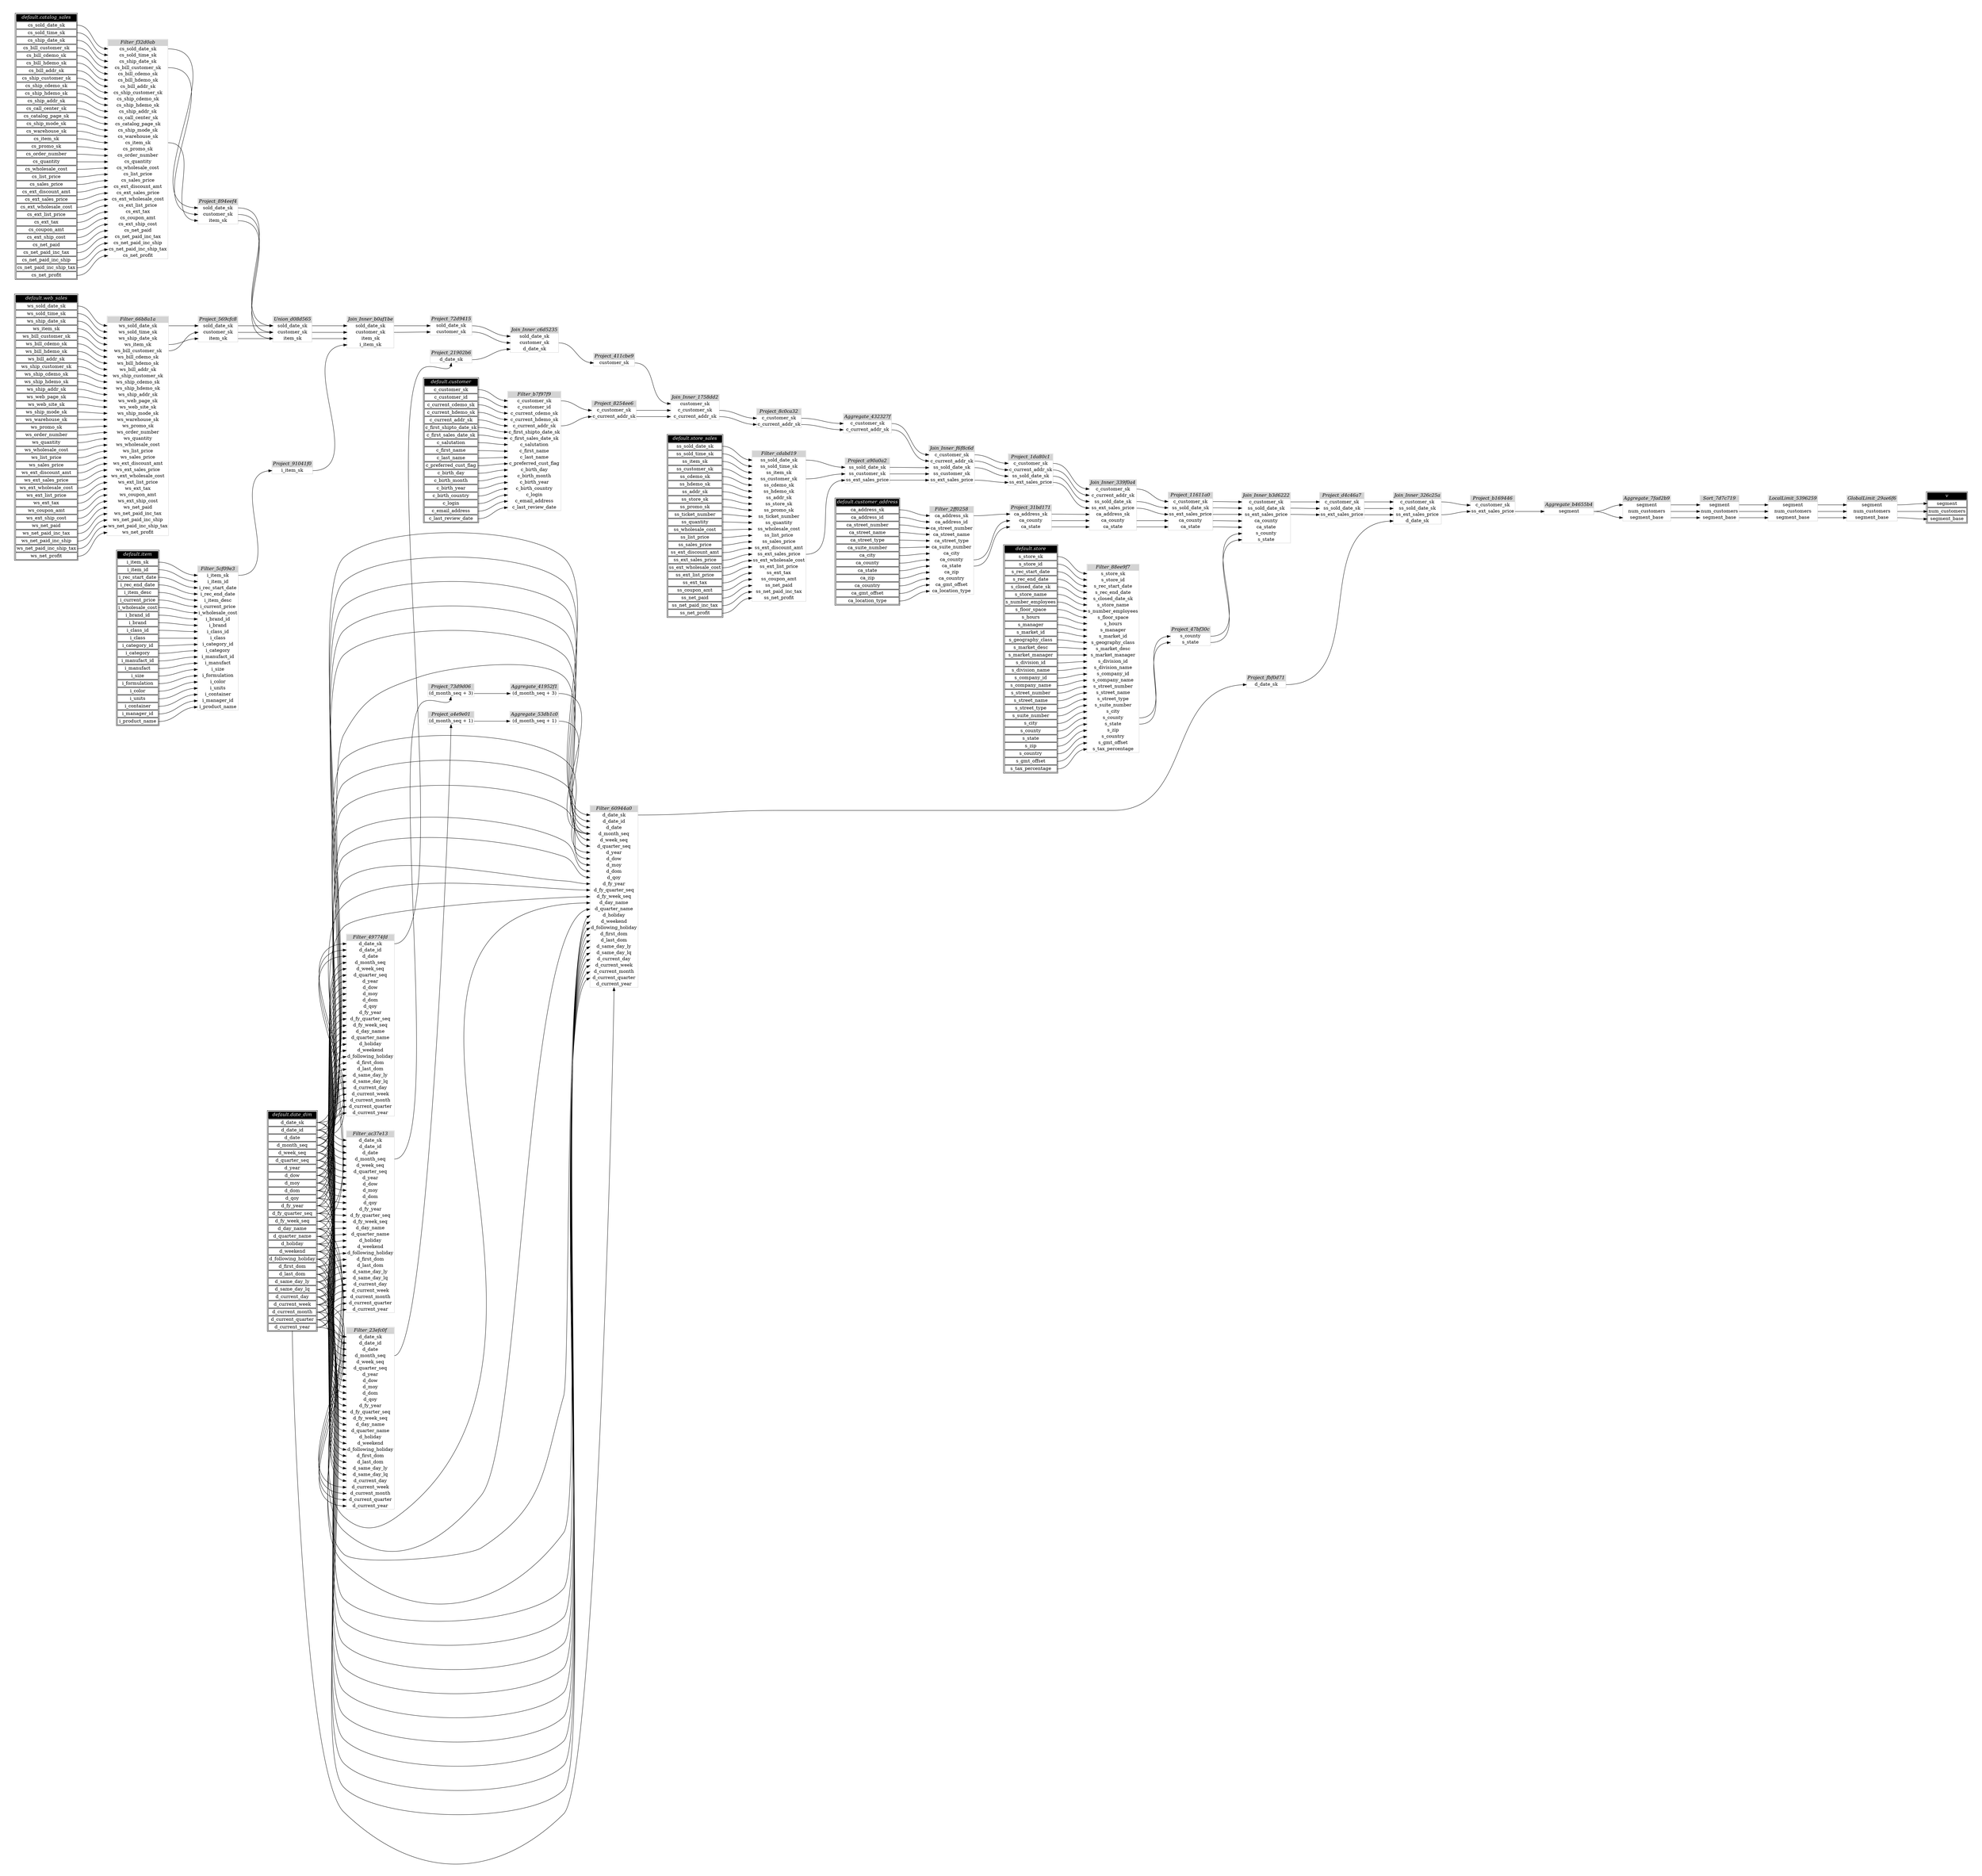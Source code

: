 // Automatically generated by TPCDSFlowTestSuite


digraph {
  graph [pad="0.5" nodesep="0.5" ranksep="1" fontname="Helvetica" rankdir=LR];
  node [shape=plaintext]

  
"Aggregate_41952f1" [label=<
<table color="lightgray" border="1" cellborder="0" cellspacing="0">
  <tr><td bgcolor="lightgray" port="nodeName"><i>Aggregate_41952f1</i></td></tr>
  <tr><td port="0">(d_month_seq + 3)</td></tr>
</table>>];
     

"Aggregate_432327f" [label=<
<table color="lightgray" border="1" cellborder="0" cellspacing="0">
  <tr><td bgcolor="lightgray" port="nodeName"><i>Aggregate_432327f</i></td></tr>
  <tr><td port="0">c_customer_sk</td></tr>
<tr><td port="1">c_current_addr_sk</td></tr>
</table>>];
     

"Aggregate_53db1c0" [label=<
<table color="lightgray" border="1" cellborder="0" cellspacing="0">
  <tr><td bgcolor="lightgray" port="nodeName"><i>Aggregate_53db1c0</i></td></tr>
  <tr><td port="0">(d_month_seq + 1)</td></tr>
</table>>];
     

"Aggregate_7fad2b9" [label=<
<table color="lightgray" border="1" cellborder="0" cellspacing="0">
  <tr><td bgcolor="lightgray" port="nodeName"><i>Aggregate_7fad2b9</i></td></tr>
  <tr><td port="0">segment</td></tr>
<tr><td port="1">num_customers</td></tr>
<tr><td port="2">segment_base</td></tr>
</table>>];
     

"Aggregate_b4655b4" [label=<
<table color="lightgray" border="1" cellborder="0" cellspacing="0">
  <tr><td bgcolor="lightgray" port="nodeName"><i>Aggregate_b4655b4</i></td></tr>
  <tr><td port="0">segment</td></tr>
</table>>];
     

"Filter_23efc0f" [label=<
<table color="lightgray" border="1" cellborder="0" cellspacing="0">
  <tr><td bgcolor="lightgray" port="nodeName"><i>Filter_23efc0f</i></td></tr>
  <tr><td port="0">d_date_sk</td></tr>
<tr><td port="1">d_date_id</td></tr>
<tr><td port="2">d_date</td></tr>
<tr><td port="3">d_month_seq</td></tr>
<tr><td port="4">d_week_seq</td></tr>
<tr><td port="5">d_quarter_seq</td></tr>
<tr><td port="6">d_year</td></tr>
<tr><td port="7">d_dow</td></tr>
<tr><td port="8">d_moy</td></tr>
<tr><td port="9">d_dom</td></tr>
<tr><td port="10">d_qoy</td></tr>
<tr><td port="11">d_fy_year</td></tr>
<tr><td port="12">d_fy_quarter_seq</td></tr>
<tr><td port="13">d_fy_week_seq</td></tr>
<tr><td port="14">d_day_name</td></tr>
<tr><td port="15">d_quarter_name</td></tr>
<tr><td port="16">d_holiday</td></tr>
<tr><td port="17">d_weekend</td></tr>
<tr><td port="18">d_following_holiday</td></tr>
<tr><td port="19">d_first_dom</td></tr>
<tr><td port="20">d_last_dom</td></tr>
<tr><td port="21">d_same_day_ly</td></tr>
<tr><td port="22">d_same_day_lq</td></tr>
<tr><td port="23">d_current_day</td></tr>
<tr><td port="24">d_current_week</td></tr>
<tr><td port="25">d_current_month</td></tr>
<tr><td port="26">d_current_quarter</td></tr>
<tr><td port="27">d_current_year</td></tr>
</table>>];
     

"Filter_2ff0258" [label=<
<table color="lightgray" border="1" cellborder="0" cellspacing="0">
  <tr><td bgcolor="lightgray" port="nodeName"><i>Filter_2ff0258</i></td></tr>
  <tr><td port="0">ca_address_sk</td></tr>
<tr><td port="1">ca_address_id</td></tr>
<tr><td port="2">ca_street_number</td></tr>
<tr><td port="3">ca_street_name</td></tr>
<tr><td port="4">ca_street_type</td></tr>
<tr><td port="5">ca_suite_number</td></tr>
<tr><td port="6">ca_city</td></tr>
<tr><td port="7">ca_county</td></tr>
<tr><td port="8">ca_state</td></tr>
<tr><td port="9">ca_zip</td></tr>
<tr><td port="10">ca_country</td></tr>
<tr><td port="11">ca_gmt_offset</td></tr>
<tr><td port="12">ca_location_type</td></tr>
</table>>];
     

"Filter_49774fd" [label=<
<table color="lightgray" border="1" cellborder="0" cellspacing="0">
  <tr><td bgcolor="lightgray" port="nodeName"><i>Filter_49774fd</i></td></tr>
  <tr><td port="0">d_date_sk</td></tr>
<tr><td port="1">d_date_id</td></tr>
<tr><td port="2">d_date</td></tr>
<tr><td port="3">d_month_seq</td></tr>
<tr><td port="4">d_week_seq</td></tr>
<tr><td port="5">d_quarter_seq</td></tr>
<tr><td port="6">d_year</td></tr>
<tr><td port="7">d_dow</td></tr>
<tr><td port="8">d_moy</td></tr>
<tr><td port="9">d_dom</td></tr>
<tr><td port="10">d_qoy</td></tr>
<tr><td port="11">d_fy_year</td></tr>
<tr><td port="12">d_fy_quarter_seq</td></tr>
<tr><td port="13">d_fy_week_seq</td></tr>
<tr><td port="14">d_day_name</td></tr>
<tr><td port="15">d_quarter_name</td></tr>
<tr><td port="16">d_holiday</td></tr>
<tr><td port="17">d_weekend</td></tr>
<tr><td port="18">d_following_holiday</td></tr>
<tr><td port="19">d_first_dom</td></tr>
<tr><td port="20">d_last_dom</td></tr>
<tr><td port="21">d_same_day_ly</td></tr>
<tr><td port="22">d_same_day_lq</td></tr>
<tr><td port="23">d_current_day</td></tr>
<tr><td port="24">d_current_week</td></tr>
<tr><td port="25">d_current_month</td></tr>
<tr><td port="26">d_current_quarter</td></tr>
<tr><td port="27">d_current_year</td></tr>
</table>>];
     

"Filter_5cf09e3" [label=<
<table color="lightgray" border="1" cellborder="0" cellspacing="0">
  <tr><td bgcolor="lightgray" port="nodeName"><i>Filter_5cf09e3</i></td></tr>
  <tr><td port="0">i_item_sk</td></tr>
<tr><td port="1">i_item_id</td></tr>
<tr><td port="2">i_rec_start_date</td></tr>
<tr><td port="3">i_rec_end_date</td></tr>
<tr><td port="4">i_item_desc</td></tr>
<tr><td port="5">i_current_price</td></tr>
<tr><td port="6">i_wholesale_cost</td></tr>
<tr><td port="7">i_brand_id</td></tr>
<tr><td port="8">i_brand</td></tr>
<tr><td port="9">i_class_id</td></tr>
<tr><td port="10">i_class</td></tr>
<tr><td port="11">i_category_id</td></tr>
<tr><td port="12">i_category</td></tr>
<tr><td port="13">i_manufact_id</td></tr>
<tr><td port="14">i_manufact</td></tr>
<tr><td port="15">i_size</td></tr>
<tr><td port="16">i_formulation</td></tr>
<tr><td port="17">i_color</td></tr>
<tr><td port="18">i_units</td></tr>
<tr><td port="19">i_container</td></tr>
<tr><td port="20">i_manager_id</td></tr>
<tr><td port="21">i_product_name</td></tr>
</table>>];
     

"Filter_60944a0" [label=<
<table color="lightgray" border="1" cellborder="0" cellspacing="0">
  <tr><td bgcolor="lightgray" port="nodeName"><i>Filter_60944a0</i></td></tr>
  <tr><td port="0">d_date_sk</td></tr>
<tr><td port="1">d_date_id</td></tr>
<tr><td port="2">d_date</td></tr>
<tr><td port="3">d_month_seq</td></tr>
<tr><td port="4">d_week_seq</td></tr>
<tr><td port="5">d_quarter_seq</td></tr>
<tr><td port="6">d_year</td></tr>
<tr><td port="7">d_dow</td></tr>
<tr><td port="8">d_moy</td></tr>
<tr><td port="9">d_dom</td></tr>
<tr><td port="10">d_qoy</td></tr>
<tr><td port="11">d_fy_year</td></tr>
<tr><td port="12">d_fy_quarter_seq</td></tr>
<tr><td port="13">d_fy_week_seq</td></tr>
<tr><td port="14">d_day_name</td></tr>
<tr><td port="15">d_quarter_name</td></tr>
<tr><td port="16">d_holiday</td></tr>
<tr><td port="17">d_weekend</td></tr>
<tr><td port="18">d_following_holiday</td></tr>
<tr><td port="19">d_first_dom</td></tr>
<tr><td port="20">d_last_dom</td></tr>
<tr><td port="21">d_same_day_ly</td></tr>
<tr><td port="22">d_same_day_lq</td></tr>
<tr><td port="23">d_current_day</td></tr>
<tr><td port="24">d_current_week</td></tr>
<tr><td port="25">d_current_month</td></tr>
<tr><td port="26">d_current_quarter</td></tr>
<tr><td port="27">d_current_year</td></tr>
</table>>];
     

"Filter_66b8a1a" [label=<
<table color="lightgray" border="1" cellborder="0" cellspacing="0">
  <tr><td bgcolor="lightgray" port="nodeName"><i>Filter_66b8a1a</i></td></tr>
  <tr><td port="0">ws_sold_date_sk</td></tr>
<tr><td port="1">ws_sold_time_sk</td></tr>
<tr><td port="2">ws_ship_date_sk</td></tr>
<tr><td port="3">ws_item_sk</td></tr>
<tr><td port="4">ws_bill_customer_sk</td></tr>
<tr><td port="5">ws_bill_cdemo_sk</td></tr>
<tr><td port="6">ws_bill_hdemo_sk</td></tr>
<tr><td port="7">ws_bill_addr_sk</td></tr>
<tr><td port="8">ws_ship_customer_sk</td></tr>
<tr><td port="9">ws_ship_cdemo_sk</td></tr>
<tr><td port="10">ws_ship_hdemo_sk</td></tr>
<tr><td port="11">ws_ship_addr_sk</td></tr>
<tr><td port="12">ws_web_page_sk</td></tr>
<tr><td port="13">ws_web_site_sk</td></tr>
<tr><td port="14">ws_ship_mode_sk</td></tr>
<tr><td port="15">ws_warehouse_sk</td></tr>
<tr><td port="16">ws_promo_sk</td></tr>
<tr><td port="17">ws_order_number</td></tr>
<tr><td port="18">ws_quantity</td></tr>
<tr><td port="19">ws_wholesale_cost</td></tr>
<tr><td port="20">ws_list_price</td></tr>
<tr><td port="21">ws_sales_price</td></tr>
<tr><td port="22">ws_ext_discount_amt</td></tr>
<tr><td port="23">ws_ext_sales_price</td></tr>
<tr><td port="24">ws_ext_wholesale_cost</td></tr>
<tr><td port="25">ws_ext_list_price</td></tr>
<tr><td port="26">ws_ext_tax</td></tr>
<tr><td port="27">ws_coupon_amt</td></tr>
<tr><td port="28">ws_ext_ship_cost</td></tr>
<tr><td port="29">ws_net_paid</td></tr>
<tr><td port="30">ws_net_paid_inc_tax</td></tr>
<tr><td port="31">ws_net_paid_inc_ship</td></tr>
<tr><td port="32">ws_net_paid_inc_ship_tax</td></tr>
<tr><td port="33">ws_net_profit</td></tr>
</table>>];
     

"Filter_88ee9f7" [label=<
<table color="lightgray" border="1" cellborder="0" cellspacing="0">
  <tr><td bgcolor="lightgray" port="nodeName"><i>Filter_88ee9f7</i></td></tr>
  <tr><td port="0">s_store_sk</td></tr>
<tr><td port="1">s_store_id</td></tr>
<tr><td port="2">s_rec_start_date</td></tr>
<tr><td port="3">s_rec_end_date</td></tr>
<tr><td port="4">s_closed_date_sk</td></tr>
<tr><td port="5">s_store_name</td></tr>
<tr><td port="6">s_number_employees</td></tr>
<tr><td port="7">s_floor_space</td></tr>
<tr><td port="8">s_hours</td></tr>
<tr><td port="9">s_manager</td></tr>
<tr><td port="10">s_market_id</td></tr>
<tr><td port="11">s_geography_class</td></tr>
<tr><td port="12">s_market_desc</td></tr>
<tr><td port="13">s_market_manager</td></tr>
<tr><td port="14">s_division_id</td></tr>
<tr><td port="15">s_division_name</td></tr>
<tr><td port="16">s_company_id</td></tr>
<tr><td port="17">s_company_name</td></tr>
<tr><td port="18">s_street_number</td></tr>
<tr><td port="19">s_street_name</td></tr>
<tr><td port="20">s_street_type</td></tr>
<tr><td port="21">s_suite_number</td></tr>
<tr><td port="22">s_city</td></tr>
<tr><td port="23">s_county</td></tr>
<tr><td port="24">s_state</td></tr>
<tr><td port="25">s_zip</td></tr>
<tr><td port="26">s_country</td></tr>
<tr><td port="27">s_gmt_offset</td></tr>
<tr><td port="28">s_tax_percentage</td></tr>
</table>>];
     

"Filter_ac37e13" [label=<
<table color="lightgray" border="1" cellborder="0" cellspacing="0">
  <tr><td bgcolor="lightgray" port="nodeName"><i>Filter_ac37e13</i></td></tr>
  <tr><td port="0">d_date_sk</td></tr>
<tr><td port="1">d_date_id</td></tr>
<tr><td port="2">d_date</td></tr>
<tr><td port="3">d_month_seq</td></tr>
<tr><td port="4">d_week_seq</td></tr>
<tr><td port="5">d_quarter_seq</td></tr>
<tr><td port="6">d_year</td></tr>
<tr><td port="7">d_dow</td></tr>
<tr><td port="8">d_moy</td></tr>
<tr><td port="9">d_dom</td></tr>
<tr><td port="10">d_qoy</td></tr>
<tr><td port="11">d_fy_year</td></tr>
<tr><td port="12">d_fy_quarter_seq</td></tr>
<tr><td port="13">d_fy_week_seq</td></tr>
<tr><td port="14">d_day_name</td></tr>
<tr><td port="15">d_quarter_name</td></tr>
<tr><td port="16">d_holiday</td></tr>
<tr><td port="17">d_weekend</td></tr>
<tr><td port="18">d_following_holiday</td></tr>
<tr><td port="19">d_first_dom</td></tr>
<tr><td port="20">d_last_dom</td></tr>
<tr><td port="21">d_same_day_ly</td></tr>
<tr><td port="22">d_same_day_lq</td></tr>
<tr><td port="23">d_current_day</td></tr>
<tr><td port="24">d_current_week</td></tr>
<tr><td port="25">d_current_month</td></tr>
<tr><td port="26">d_current_quarter</td></tr>
<tr><td port="27">d_current_year</td></tr>
</table>>];
     

"Filter_b7f97f9" [label=<
<table color="lightgray" border="1" cellborder="0" cellspacing="0">
  <tr><td bgcolor="lightgray" port="nodeName"><i>Filter_b7f97f9</i></td></tr>
  <tr><td port="0">c_customer_sk</td></tr>
<tr><td port="1">c_customer_id</td></tr>
<tr><td port="2">c_current_cdemo_sk</td></tr>
<tr><td port="3">c_current_hdemo_sk</td></tr>
<tr><td port="4">c_current_addr_sk</td></tr>
<tr><td port="5">c_first_shipto_date_sk</td></tr>
<tr><td port="6">c_first_sales_date_sk</td></tr>
<tr><td port="7">c_salutation</td></tr>
<tr><td port="8">c_first_name</td></tr>
<tr><td port="9">c_last_name</td></tr>
<tr><td port="10">c_preferred_cust_flag</td></tr>
<tr><td port="11">c_birth_day</td></tr>
<tr><td port="12">c_birth_month</td></tr>
<tr><td port="13">c_birth_year</td></tr>
<tr><td port="14">c_birth_country</td></tr>
<tr><td port="15">c_login</td></tr>
<tr><td port="16">c_email_address</td></tr>
<tr><td port="17">c_last_review_date</td></tr>
</table>>];
     

"Filter_cdabd19" [label=<
<table color="lightgray" border="1" cellborder="0" cellspacing="0">
  <tr><td bgcolor="lightgray" port="nodeName"><i>Filter_cdabd19</i></td></tr>
  <tr><td port="0">ss_sold_date_sk</td></tr>
<tr><td port="1">ss_sold_time_sk</td></tr>
<tr><td port="2">ss_item_sk</td></tr>
<tr><td port="3">ss_customer_sk</td></tr>
<tr><td port="4">ss_cdemo_sk</td></tr>
<tr><td port="5">ss_hdemo_sk</td></tr>
<tr><td port="6">ss_addr_sk</td></tr>
<tr><td port="7">ss_store_sk</td></tr>
<tr><td port="8">ss_promo_sk</td></tr>
<tr><td port="9">ss_ticket_number</td></tr>
<tr><td port="10">ss_quantity</td></tr>
<tr><td port="11">ss_wholesale_cost</td></tr>
<tr><td port="12">ss_list_price</td></tr>
<tr><td port="13">ss_sales_price</td></tr>
<tr><td port="14">ss_ext_discount_amt</td></tr>
<tr><td port="15">ss_ext_sales_price</td></tr>
<tr><td port="16">ss_ext_wholesale_cost</td></tr>
<tr><td port="17">ss_ext_list_price</td></tr>
<tr><td port="18">ss_ext_tax</td></tr>
<tr><td port="19">ss_coupon_amt</td></tr>
<tr><td port="20">ss_net_paid</td></tr>
<tr><td port="21">ss_net_paid_inc_tax</td></tr>
<tr><td port="22">ss_net_profit</td></tr>
</table>>];
     

"Filter_f32d0ab" [label=<
<table color="lightgray" border="1" cellborder="0" cellspacing="0">
  <tr><td bgcolor="lightgray" port="nodeName"><i>Filter_f32d0ab</i></td></tr>
  <tr><td port="0">cs_sold_date_sk</td></tr>
<tr><td port="1">cs_sold_time_sk</td></tr>
<tr><td port="2">cs_ship_date_sk</td></tr>
<tr><td port="3">cs_bill_customer_sk</td></tr>
<tr><td port="4">cs_bill_cdemo_sk</td></tr>
<tr><td port="5">cs_bill_hdemo_sk</td></tr>
<tr><td port="6">cs_bill_addr_sk</td></tr>
<tr><td port="7">cs_ship_customer_sk</td></tr>
<tr><td port="8">cs_ship_cdemo_sk</td></tr>
<tr><td port="9">cs_ship_hdemo_sk</td></tr>
<tr><td port="10">cs_ship_addr_sk</td></tr>
<tr><td port="11">cs_call_center_sk</td></tr>
<tr><td port="12">cs_catalog_page_sk</td></tr>
<tr><td port="13">cs_ship_mode_sk</td></tr>
<tr><td port="14">cs_warehouse_sk</td></tr>
<tr><td port="15">cs_item_sk</td></tr>
<tr><td port="16">cs_promo_sk</td></tr>
<tr><td port="17">cs_order_number</td></tr>
<tr><td port="18">cs_quantity</td></tr>
<tr><td port="19">cs_wholesale_cost</td></tr>
<tr><td port="20">cs_list_price</td></tr>
<tr><td port="21">cs_sales_price</td></tr>
<tr><td port="22">cs_ext_discount_amt</td></tr>
<tr><td port="23">cs_ext_sales_price</td></tr>
<tr><td port="24">cs_ext_wholesale_cost</td></tr>
<tr><td port="25">cs_ext_list_price</td></tr>
<tr><td port="26">cs_ext_tax</td></tr>
<tr><td port="27">cs_coupon_amt</td></tr>
<tr><td port="28">cs_ext_ship_cost</td></tr>
<tr><td port="29">cs_net_paid</td></tr>
<tr><td port="30">cs_net_paid_inc_tax</td></tr>
<tr><td port="31">cs_net_paid_inc_ship</td></tr>
<tr><td port="32">cs_net_paid_inc_ship_tax</td></tr>
<tr><td port="33">cs_net_profit</td></tr>
</table>>];
     

"GlobalLimit_29ae6f6" [label=<
<table color="lightgray" border="1" cellborder="0" cellspacing="0">
  <tr><td bgcolor="lightgray" port="nodeName"><i>GlobalLimit_29ae6f6</i></td></tr>
  <tr><td port="0">segment</td></tr>
<tr><td port="1">num_customers</td></tr>
<tr><td port="2">segment_base</td></tr>
</table>>];
     

"Join_Inner_1758dd2" [label=<
<table color="lightgray" border="1" cellborder="0" cellspacing="0">
  <tr><td bgcolor="lightgray" port="nodeName"><i>Join_Inner_1758dd2</i></td></tr>
  <tr><td port="0">customer_sk</td></tr>
<tr><td port="1">c_customer_sk</td></tr>
<tr><td port="2">c_current_addr_sk</td></tr>
</table>>];
     

"Join_Inner_326c25a" [label=<
<table color="lightgray" border="1" cellborder="0" cellspacing="0">
  <tr><td bgcolor="lightgray" port="nodeName"><i>Join_Inner_326c25a</i></td></tr>
  <tr><td port="0">c_customer_sk</td></tr>
<tr><td port="1">ss_sold_date_sk</td></tr>
<tr><td port="2">ss_ext_sales_price</td></tr>
<tr><td port="3">d_date_sk</td></tr>
</table>>];
     

"Join_Inner_339f0a4" [label=<
<table color="lightgray" border="1" cellborder="0" cellspacing="0">
  <tr><td bgcolor="lightgray" port="nodeName"><i>Join_Inner_339f0a4</i></td></tr>
  <tr><td port="0">c_customer_sk</td></tr>
<tr><td port="1">c_current_addr_sk</td></tr>
<tr><td port="2">ss_sold_date_sk</td></tr>
<tr><td port="3">ss_ext_sales_price</td></tr>
<tr><td port="4">ca_address_sk</td></tr>
<tr><td port="5">ca_county</td></tr>
<tr><td port="6">ca_state</td></tr>
</table>>];
     

"Join_Inner_b0af1be" [label=<
<table color="lightgray" border="1" cellborder="0" cellspacing="0">
  <tr><td bgcolor="lightgray" port="nodeName"><i>Join_Inner_b0af1be</i></td></tr>
  <tr><td port="0">sold_date_sk</td></tr>
<tr><td port="1">customer_sk</td></tr>
<tr><td port="2">item_sk</td></tr>
<tr><td port="3">i_item_sk</td></tr>
</table>>];
     

"Join_Inner_b3d6222" [label=<
<table color="lightgray" border="1" cellborder="0" cellspacing="0">
  <tr><td bgcolor="lightgray" port="nodeName"><i>Join_Inner_b3d6222</i></td></tr>
  <tr><td port="0">c_customer_sk</td></tr>
<tr><td port="1">ss_sold_date_sk</td></tr>
<tr><td port="2">ss_ext_sales_price</td></tr>
<tr><td port="3">ca_county</td></tr>
<tr><td port="4">ca_state</td></tr>
<tr><td port="5">s_county</td></tr>
<tr><td port="6">s_state</td></tr>
</table>>];
     

"Join_Inner_c6d5235" [label=<
<table color="lightgray" border="1" cellborder="0" cellspacing="0">
  <tr><td bgcolor="lightgray" port="nodeName"><i>Join_Inner_c6d5235</i></td></tr>
  <tr><td port="0">sold_date_sk</td></tr>
<tr><td port="1">customer_sk</td></tr>
<tr><td port="2">d_date_sk</td></tr>
</table>>];
     

"Join_Inner_f6f8c6d" [label=<
<table color="lightgray" border="1" cellborder="0" cellspacing="0">
  <tr><td bgcolor="lightgray" port="nodeName"><i>Join_Inner_f6f8c6d</i></td></tr>
  <tr><td port="0">c_customer_sk</td></tr>
<tr><td port="1">c_current_addr_sk</td></tr>
<tr><td port="2">ss_sold_date_sk</td></tr>
<tr><td port="3">ss_customer_sk</td></tr>
<tr><td port="4">ss_ext_sales_price</td></tr>
</table>>];
     

"LocalLimit_5396259" [label=<
<table color="lightgray" border="1" cellborder="0" cellspacing="0">
  <tr><td bgcolor="lightgray" port="nodeName"><i>LocalLimit_5396259</i></td></tr>
  <tr><td port="0">segment</td></tr>
<tr><td port="1">num_customers</td></tr>
<tr><td port="2">segment_base</td></tr>
</table>>];
     

"Project_11611a0" [label=<
<table color="lightgray" border="1" cellborder="0" cellspacing="0">
  <tr><td bgcolor="lightgray" port="nodeName"><i>Project_11611a0</i></td></tr>
  <tr><td port="0">c_customer_sk</td></tr>
<tr><td port="1">ss_sold_date_sk</td></tr>
<tr><td port="2">ss_ext_sales_price</td></tr>
<tr><td port="3">ca_county</td></tr>
<tr><td port="4">ca_state</td></tr>
</table>>];
     

"Project_1da80c1" [label=<
<table color="lightgray" border="1" cellborder="0" cellspacing="0">
  <tr><td bgcolor="lightgray" port="nodeName"><i>Project_1da80c1</i></td></tr>
  <tr><td port="0">c_customer_sk</td></tr>
<tr><td port="1">c_current_addr_sk</td></tr>
<tr><td port="2">ss_sold_date_sk</td></tr>
<tr><td port="3">ss_ext_sales_price</td></tr>
</table>>];
     

"Project_21902b6" [label=<
<table color="lightgray" border="1" cellborder="0" cellspacing="0">
  <tr><td bgcolor="lightgray" port="nodeName"><i>Project_21902b6</i></td></tr>
  <tr><td port="0">d_date_sk</td></tr>
</table>>];
     

"Project_31bd171" [label=<
<table color="lightgray" border="1" cellborder="0" cellspacing="0">
  <tr><td bgcolor="lightgray" port="nodeName"><i>Project_31bd171</i></td></tr>
  <tr><td port="0">ca_address_sk</td></tr>
<tr><td port="1">ca_county</td></tr>
<tr><td port="2">ca_state</td></tr>
</table>>];
     

"Project_411cbe9" [label=<
<table color="lightgray" border="1" cellborder="0" cellspacing="0">
  <tr><td bgcolor="lightgray" port="nodeName"><i>Project_411cbe9</i></td></tr>
  <tr><td port="0">customer_sk</td></tr>
</table>>];
     

"Project_47bf30c" [label=<
<table color="lightgray" border="1" cellborder="0" cellspacing="0">
  <tr><td bgcolor="lightgray" port="nodeName"><i>Project_47bf30c</i></td></tr>
  <tr><td port="0">s_county</td></tr>
<tr><td port="1">s_state</td></tr>
</table>>];
     

"Project_569cfc8" [label=<
<table color="lightgray" border="1" cellborder="0" cellspacing="0">
  <tr><td bgcolor="lightgray" port="nodeName"><i>Project_569cfc8</i></td></tr>
  <tr><td port="0">sold_date_sk</td></tr>
<tr><td port="1">customer_sk</td></tr>
<tr><td port="2">item_sk</td></tr>
</table>>];
     

"Project_72d9415" [label=<
<table color="lightgray" border="1" cellborder="0" cellspacing="0">
  <tr><td bgcolor="lightgray" port="nodeName"><i>Project_72d9415</i></td></tr>
  <tr><td port="0">sold_date_sk</td></tr>
<tr><td port="1">customer_sk</td></tr>
</table>>];
     

"Project_73d9d06" [label=<
<table color="lightgray" border="1" cellborder="0" cellspacing="0">
  <tr><td bgcolor="lightgray" port="nodeName"><i>Project_73d9d06</i></td></tr>
  <tr><td port="0">(d_month_seq + 3)</td></tr>
</table>>];
     

"Project_8254ee6" [label=<
<table color="lightgray" border="1" cellborder="0" cellspacing="0">
  <tr><td bgcolor="lightgray" port="nodeName"><i>Project_8254ee6</i></td></tr>
  <tr><td port="0">c_customer_sk</td></tr>
<tr><td port="1">c_current_addr_sk</td></tr>
</table>>];
     

"Project_894eef4" [label=<
<table color="lightgray" border="1" cellborder="0" cellspacing="0">
  <tr><td bgcolor="lightgray" port="nodeName"><i>Project_894eef4</i></td></tr>
  <tr><td port="0">sold_date_sk</td></tr>
<tr><td port="1">customer_sk</td></tr>
<tr><td port="2">item_sk</td></tr>
</table>>];
     

"Project_8c0ca32" [label=<
<table color="lightgray" border="1" cellborder="0" cellspacing="0">
  <tr><td bgcolor="lightgray" port="nodeName"><i>Project_8c0ca32</i></td></tr>
  <tr><td port="0">c_customer_sk</td></tr>
<tr><td port="1">c_current_addr_sk</td></tr>
</table>>];
     

"Project_91041f0" [label=<
<table color="lightgray" border="1" cellborder="0" cellspacing="0">
  <tr><td bgcolor="lightgray" port="nodeName"><i>Project_91041f0</i></td></tr>
  <tr><td port="0">i_item_sk</td></tr>
</table>>];
     

"Project_a4e9e01" [label=<
<table color="lightgray" border="1" cellborder="0" cellspacing="0">
  <tr><td bgcolor="lightgray" port="nodeName"><i>Project_a4e9e01</i></td></tr>
  <tr><td port="0">(d_month_seq + 1)</td></tr>
</table>>];
     

"Project_a90a0a2" [label=<
<table color="lightgray" border="1" cellborder="0" cellspacing="0">
  <tr><td bgcolor="lightgray" port="nodeName"><i>Project_a90a0a2</i></td></tr>
  <tr><td port="0">ss_sold_date_sk</td></tr>
<tr><td port="1">ss_customer_sk</td></tr>
<tr><td port="2">ss_ext_sales_price</td></tr>
</table>>];
     

"Project_b169446" [label=<
<table color="lightgray" border="1" cellborder="0" cellspacing="0">
  <tr><td bgcolor="lightgray" port="nodeName"><i>Project_b169446</i></td></tr>
  <tr><td port="0">c_customer_sk</td></tr>
<tr><td port="1">ss_ext_sales_price</td></tr>
</table>>];
     

"Project_d4c46a7" [label=<
<table color="lightgray" border="1" cellborder="0" cellspacing="0">
  <tr><td bgcolor="lightgray" port="nodeName"><i>Project_d4c46a7</i></td></tr>
  <tr><td port="0">c_customer_sk</td></tr>
<tr><td port="1">ss_sold_date_sk</td></tr>
<tr><td port="2">ss_ext_sales_price</td></tr>
</table>>];
     

"Project_fbf0d71" [label=<
<table color="lightgray" border="1" cellborder="0" cellspacing="0">
  <tr><td bgcolor="lightgray" port="nodeName"><i>Project_fbf0d71</i></td></tr>
  <tr><td port="0">d_date_sk</td></tr>
</table>>];
     

"Sort_7d7c719" [label=<
<table color="lightgray" border="1" cellborder="0" cellspacing="0">
  <tr><td bgcolor="lightgray" port="nodeName"><i>Sort_7d7c719</i></td></tr>
  <tr><td port="0">segment</td></tr>
<tr><td port="1">num_customers</td></tr>
<tr><td port="2">segment_base</td></tr>
</table>>];
     

"Union_d08d565" [label=<
<table color="lightgray" border="1" cellborder="0" cellspacing="0">
  <tr><td bgcolor="lightgray" port="nodeName"><i>Union_d08d565</i></td></tr>
  <tr><td port="0">sold_date_sk</td></tr>
<tr><td port="1">customer_sk</td></tr>
<tr><td port="2">item_sk</td></tr>
</table>>];
     

"default.catalog_sales" [color="black" label=<
<table>
  <tr><td bgcolor="black" port="nodeName"><i><font color="white">default.catalog_sales</font></i></td></tr>
  <tr><td port="0">cs_sold_date_sk</td></tr>
<tr><td port="1">cs_sold_time_sk</td></tr>
<tr><td port="2">cs_ship_date_sk</td></tr>
<tr><td port="3">cs_bill_customer_sk</td></tr>
<tr><td port="4">cs_bill_cdemo_sk</td></tr>
<tr><td port="5">cs_bill_hdemo_sk</td></tr>
<tr><td port="6">cs_bill_addr_sk</td></tr>
<tr><td port="7">cs_ship_customer_sk</td></tr>
<tr><td port="8">cs_ship_cdemo_sk</td></tr>
<tr><td port="9">cs_ship_hdemo_sk</td></tr>
<tr><td port="10">cs_ship_addr_sk</td></tr>
<tr><td port="11">cs_call_center_sk</td></tr>
<tr><td port="12">cs_catalog_page_sk</td></tr>
<tr><td port="13">cs_ship_mode_sk</td></tr>
<tr><td port="14">cs_warehouse_sk</td></tr>
<tr><td port="15">cs_item_sk</td></tr>
<tr><td port="16">cs_promo_sk</td></tr>
<tr><td port="17">cs_order_number</td></tr>
<tr><td port="18">cs_quantity</td></tr>
<tr><td port="19">cs_wholesale_cost</td></tr>
<tr><td port="20">cs_list_price</td></tr>
<tr><td port="21">cs_sales_price</td></tr>
<tr><td port="22">cs_ext_discount_amt</td></tr>
<tr><td port="23">cs_ext_sales_price</td></tr>
<tr><td port="24">cs_ext_wholesale_cost</td></tr>
<tr><td port="25">cs_ext_list_price</td></tr>
<tr><td port="26">cs_ext_tax</td></tr>
<tr><td port="27">cs_coupon_amt</td></tr>
<tr><td port="28">cs_ext_ship_cost</td></tr>
<tr><td port="29">cs_net_paid</td></tr>
<tr><td port="30">cs_net_paid_inc_tax</td></tr>
<tr><td port="31">cs_net_paid_inc_ship</td></tr>
<tr><td port="32">cs_net_paid_inc_ship_tax</td></tr>
<tr><td port="33">cs_net_profit</td></tr>
</table>>];
     

"default.customer" [color="black" label=<
<table>
  <tr><td bgcolor="black" port="nodeName"><i><font color="white">default.customer</font></i></td></tr>
  <tr><td port="0">c_customer_sk</td></tr>
<tr><td port="1">c_customer_id</td></tr>
<tr><td port="2">c_current_cdemo_sk</td></tr>
<tr><td port="3">c_current_hdemo_sk</td></tr>
<tr><td port="4">c_current_addr_sk</td></tr>
<tr><td port="5">c_first_shipto_date_sk</td></tr>
<tr><td port="6">c_first_sales_date_sk</td></tr>
<tr><td port="7">c_salutation</td></tr>
<tr><td port="8">c_first_name</td></tr>
<tr><td port="9">c_last_name</td></tr>
<tr><td port="10">c_preferred_cust_flag</td></tr>
<tr><td port="11">c_birth_day</td></tr>
<tr><td port="12">c_birth_month</td></tr>
<tr><td port="13">c_birth_year</td></tr>
<tr><td port="14">c_birth_country</td></tr>
<tr><td port="15">c_login</td></tr>
<tr><td port="16">c_email_address</td></tr>
<tr><td port="17">c_last_review_date</td></tr>
</table>>];
     

"default.customer_address" [color="black" label=<
<table>
  <tr><td bgcolor="black" port="nodeName"><i><font color="white">default.customer_address</font></i></td></tr>
  <tr><td port="0">ca_address_sk</td></tr>
<tr><td port="1">ca_address_id</td></tr>
<tr><td port="2">ca_street_number</td></tr>
<tr><td port="3">ca_street_name</td></tr>
<tr><td port="4">ca_street_type</td></tr>
<tr><td port="5">ca_suite_number</td></tr>
<tr><td port="6">ca_city</td></tr>
<tr><td port="7">ca_county</td></tr>
<tr><td port="8">ca_state</td></tr>
<tr><td port="9">ca_zip</td></tr>
<tr><td port="10">ca_country</td></tr>
<tr><td port="11">ca_gmt_offset</td></tr>
<tr><td port="12">ca_location_type</td></tr>
</table>>];
     

"default.date_dim" [color="black" label=<
<table>
  <tr><td bgcolor="black" port="nodeName"><i><font color="white">default.date_dim</font></i></td></tr>
  <tr><td port="0">d_date_sk</td></tr>
<tr><td port="1">d_date_id</td></tr>
<tr><td port="2">d_date</td></tr>
<tr><td port="3">d_month_seq</td></tr>
<tr><td port="4">d_week_seq</td></tr>
<tr><td port="5">d_quarter_seq</td></tr>
<tr><td port="6">d_year</td></tr>
<tr><td port="7">d_dow</td></tr>
<tr><td port="8">d_moy</td></tr>
<tr><td port="9">d_dom</td></tr>
<tr><td port="10">d_qoy</td></tr>
<tr><td port="11">d_fy_year</td></tr>
<tr><td port="12">d_fy_quarter_seq</td></tr>
<tr><td port="13">d_fy_week_seq</td></tr>
<tr><td port="14">d_day_name</td></tr>
<tr><td port="15">d_quarter_name</td></tr>
<tr><td port="16">d_holiday</td></tr>
<tr><td port="17">d_weekend</td></tr>
<tr><td port="18">d_following_holiday</td></tr>
<tr><td port="19">d_first_dom</td></tr>
<tr><td port="20">d_last_dom</td></tr>
<tr><td port="21">d_same_day_ly</td></tr>
<tr><td port="22">d_same_day_lq</td></tr>
<tr><td port="23">d_current_day</td></tr>
<tr><td port="24">d_current_week</td></tr>
<tr><td port="25">d_current_month</td></tr>
<tr><td port="26">d_current_quarter</td></tr>
<tr><td port="27">d_current_year</td></tr>
</table>>];
     

"default.item" [color="black" label=<
<table>
  <tr><td bgcolor="black" port="nodeName"><i><font color="white">default.item</font></i></td></tr>
  <tr><td port="0">i_item_sk</td></tr>
<tr><td port="1">i_item_id</td></tr>
<tr><td port="2">i_rec_start_date</td></tr>
<tr><td port="3">i_rec_end_date</td></tr>
<tr><td port="4">i_item_desc</td></tr>
<tr><td port="5">i_current_price</td></tr>
<tr><td port="6">i_wholesale_cost</td></tr>
<tr><td port="7">i_brand_id</td></tr>
<tr><td port="8">i_brand</td></tr>
<tr><td port="9">i_class_id</td></tr>
<tr><td port="10">i_class</td></tr>
<tr><td port="11">i_category_id</td></tr>
<tr><td port="12">i_category</td></tr>
<tr><td port="13">i_manufact_id</td></tr>
<tr><td port="14">i_manufact</td></tr>
<tr><td port="15">i_size</td></tr>
<tr><td port="16">i_formulation</td></tr>
<tr><td port="17">i_color</td></tr>
<tr><td port="18">i_units</td></tr>
<tr><td port="19">i_container</td></tr>
<tr><td port="20">i_manager_id</td></tr>
<tr><td port="21">i_product_name</td></tr>
</table>>];
     

"default.store" [color="black" label=<
<table>
  <tr><td bgcolor="black" port="nodeName"><i><font color="white">default.store</font></i></td></tr>
  <tr><td port="0">s_store_sk</td></tr>
<tr><td port="1">s_store_id</td></tr>
<tr><td port="2">s_rec_start_date</td></tr>
<tr><td port="3">s_rec_end_date</td></tr>
<tr><td port="4">s_closed_date_sk</td></tr>
<tr><td port="5">s_store_name</td></tr>
<tr><td port="6">s_number_employees</td></tr>
<tr><td port="7">s_floor_space</td></tr>
<tr><td port="8">s_hours</td></tr>
<tr><td port="9">s_manager</td></tr>
<tr><td port="10">s_market_id</td></tr>
<tr><td port="11">s_geography_class</td></tr>
<tr><td port="12">s_market_desc</td></tr>
<tr><td port="13">s_market_manager</td></tr>
<tr><td port="14">s_division_id</td></tr>
<tr><td port="15">s_division_name</td></tr>
<tr><td port="16">s_company_id</td></tr>
<tr><td port="17">s_company_name</td></tr>
<tr><td port="18">s_street_number</td></tr>
<tr><td port="19">s_street_name</td></tr>
<tr><td port="20">s_street_type</td></tr>
<tr><td port="21">s_suite_number</td></tr>
<tr><td port="22">s_city</td></tr>
<tr><td port="23">s_county</td></tr>
<tr><td port="24">s_state</td></tr>
<tr><td port="25">s_zip</td></tr>
<tr><td port="26">s_country</td></tr>
<tr><td port="27">s_gmt_offset</td></tr>
<tr><td port="28">s_tax_percentage</td></tr>
</table>>];
     

"default.store_sales" [color="black" label=<
<table>
  <tr><td bgcolor="black" port="nodeName"><i><font color="white">default.store_sales</font></i></td></tr>
  <tr><td port="0">ss_sold_date_sk</td></tr>
<tr><td port="1">ss_sold_time_sk</td></tr>
<tr><td port="2">ss_item_sk</td></tr>
<tr><td port="3">ss_customer_sk</td></tr>
<tr><td port="4">ss_cdemo_sk</td></tr>
<tr><td port="5">ss_hdemo_sk</td></tr>
<tr><td port="6">ss_addr_sk</td></tr>
<tr><td port="7">ss_store_sk</td></tr>
<tr><td port="8">ss_promo_sk</td></tr>
<tr><td port="9">ss_ticket_number</td></tr>
<tr><td port="10">ss_quantity</td></tr>
<tr><td port="11">ss_wholesale_cost</td></tr>
<tr><td port="12">ss_list_price</td></tr>
<tr><td port="13">ss_sales_price</td></tr>
<tr><td port="14">ss_ext_discount_amt</td></tr>
<tr><td port="15">ss_ext_sales_price</td></tr>
<tr><td port="16">ss_ext_wholesale_cost</td></tr>
<tr><td port="17">ss_ext_list_price</td></tr>
<tr><td port="18">ss_ext_tax</td></tr>
<tr><td port="19">ss_coupon_amt</td></tr>
<tr><td port="20">ss_net_paid</td></tr>
<tr><td port="21">ss_net_paid_inc_tax</td></tr>
<tr><td port="22">ss_net_profit</td></tr>
</table>>];
     

"default.web_sales" [color="black" label=<
<table>
  <tr><td bgcolor="black" port="nodeName"><i><font color="white">default.web_sales</font></i></td></tr>
  <tr><td port="0">ws_sold_date_sk</td></tr>
<tr><td port="1">ws_sold_time_sk</td></tr>
<tr><td port="2">ws_ship_date_sk</td></tr>
<tr><td port="3">ws_item_sk</td></tr>
<tr><td port="4">ws_bill_customer_sk</td></tr>
<tr><td port="5">ws_bill_cdemo_sk</td></tr>
<tr><td port="6">ws_bill_hdemo_sk</td></tr>
<tr><td port="7">ws_bill_addr_sk</td></tr>
<tr><td port="8">ws_ship_customer_sk</td></tr>
<tr><td port="9">ws_ship_cdemo_sk</td></tr>
<tr><td port="10">ws_ship_hdemo_sk</td></tr>
<tr><td port="11">ws_ship_addr_sk</td></tr>
<tr><td port="12">ws_web_page_sk</td></tr>
<tr><td port="13">ws_web_site_sk</td></tr>
<tr><td port="14">ws_ship_mode_sk</td></tr>
<tr><td port="15">ws_warehouse_sk</td></tr>
<tr><td port="16">ws_promo_sk</td></tr>
<tr><td port="17">ws_order_number</td></tr>
<tr><td port="18">ws_quantity</td></tr>
<tr><td port="19">ws_wholesale_cost</td></tr>
<tr><td port="20">ws_list_price</td></tr>
<tr><td port="21">ws_sales_price</td></tr>
<tr><td port="22">ws_ext_discount_amt</td></tr>
<tr><td port="23">ws_ext_sales_price</td></tr>
<tr><td port="24">ws_ext_wholesale_cost</td></tr>
<tr><td port="25">ws_ext_list_price</td></tr>
<tr><td port="26">ws_ext_tax</td></tr>
<tr><td port="27">ws_coupon_amt</td></tr>
<tr><td port="28">ws_ext_ship_cost</td></tr>
<tr><td port="29">ws_net_paid</td></tr>
<tr><td port="30">ws_net_paid_inc_tax</td></tr>
<tr><td port="31">ws_net_paid_inc_ship</td></tr>
<tr><td port="32">ws_net_paid_inc_ship_tax</td></tr>
<tr><td port="33">ws_net_profit</td></tr>
</table>>];
     

"v" [color="black" label=<
<table>
  <tr><td bgcolor="black" port="nodeName"><i><font color="white">v</font></i></td></tr>
  <tr><td port="0">segment</td></tr>
<tr><td port="1">num_customers</td></tr>
<tr><td port="2">segment_base</td></tr>
</table>>];
     
  "Aggregate_41952f1":0 -> "Filter_60944a0":3;
"Aggregate_432327f":0 -> "Join_Inner_f6f8c6d":0;
"Aggregate_432327f":1 -> "Join_Inner_f6f8c6d":1;
"Aggregate_53db1c0":0 -> "Filter_60944a0":3;
"Aggregate_7fad2b9":0 -> "Sort_7d7c719":0;
"Aggregate_7fad2b9":1 -> "Sort_7d7c719":1;
"Aggregate_7fad2b9":2 -> "Sort_7d7c719":2;
"Aggregate_b4655b4":0 -> "Aggregate_7fad2b9":0;
"Aggregate_b4655b4":0 -> "Aggregate_7fad2b9":2;
"Filter_23efc0f":3 -> "Project_a4e9e01":0;
"Filter_2ff0258":0 -> "Project_31bd171":0;
"Filter_2ff0258":7 -> "Project_31bd171":1;
"Filter_2ff0258":8 -> "Project_31bd171":2;
"Filter_49774fd":0 -> "Project_21902b6":0;
"Filter_5cf09e3":0 -> "Project_91041f0":0;
"Filter_60944a0":0 -> "Project_fbf0d71":0;
"Filter_66b8a1a":0 -> "Project_569cfc8":0;
"Filter_66b8a1a":3 -> "Project_569cfc8":2;
"Filter_66b8a1a":4 -> "Project_569cfc8":1;
"Filter_88ee9f7":23 -> "Project_47bf30c":0;
"Filter_88ee9f7":24 -> "Project_47bf30c":1;
"Filter_ac37e13":3 -> "Project_73d9d06":0;
"Filter_b7f97f9":0 -> "Project_8254ee6":0;
"Filter_b7f97f9":4 -> "Project_8254ee6":1;
"Filter_cdabd19":0 -> "Project_a90a0a2":0;
"Filter_cdabd19":15 -> "Project_a90a0a2":2;
"Filter_cdabd19":3 -> "Project_a90a0a2":1;
"Filter_f32d0ab":0 -> "Project_894eef4":0;
"Filter_f32d0ab":15 -> "Project_894eef4":2;
"Filter_f32d0ab":3 -> "Project_894eef4":1;
"GlobalLimit_29ae6f6":0 -> "v":0;
"GlobalLimit_29ae6f6":1 -> "v":1;
"GlobalLimit_29ae6f6":2 -> "v":2;
"Join_Inner_1758dd2":1 -> "Project_8c0ca32":0;
"Join_Inner_1758dd2":2 -> "Project_8c0ca32":1;
"Join_Inner_326c25a":0 -> "Project_b169446":0;
"Join_Inner_326c25a":2 -> "Project_b169446":1;
"Join_Inner_339f0a4":0 -> "Project_11611a0":0;
"Join_Inner_339f0a4":2 -> "Project_11611a0":1;
"Join_Inner_339f0a4":3 -> "Project_11611a0":2;
"Join_Inner_339f0a4":5 -> "Project_11611a0":3;
"Join_Inner_339f0a4":6 -> "Project_11611a0":4;
"Join_Inner_b0af1be":0 -> "Project_72d9415":0;
"Join_Inner_b0af1be":1 -> "Project_72d9415":1;
"Join_Inner_b3d6222":0 -> "Project_d4c46a7":0;
"Join_Inner_b3d6222":1 -> "Project_d4c46a7":1;
"Join_Inner_b3d6222":2 -> "Project_d4c46a7":2;
"Join_Inner_c6d5235":1 -> "Project_411cbe9":0;
"Join_Inner_f6f8c6d":0 -> "Project_1da80c1":0;
"Join_Inner_f6f8c6d":1 -> "Project_1da80c1":1;
"Join_Inner_f6f8c6d":2 -> "Project_1da80c1":2;
"Join_Inner_f6f8c6d":4 -> "Project_1da80c1":3;
"LocalLimit_5396259":0 -> "GlobalLimit_29ae6f6":0;
"LocalLimit_5396259":1 -> "GlobalLimit_29ae6f6":1;
"LocalLimit_5396259":2 -> "GlobalLimit_29ae6f6":2;
"Project_11611a0":0 -> "Join_Inner_b3d6222":0;
"Project_11611a0":1 -> "Join_Inner_b3d6222":1;
"Project_11611a0":2 -> "Join_Inner_b3d6222":2;
"Project_11611a0":3 -> "Join_Inner_b3d6222":3;
"Project_11611a0":4 -> "Join_Inner_b3d6222":4;
"Project_1da80c1":0 -> "Join_Inner_339f0a4":0;
"Project_1da80c1":1 -> "Join_Inner_339f0a4":1;
"Project_1da80c1":2 -> "Join_Inner_339f0a4":2;
"Project_1da80c1":3 -> "Join_Inner_339f0a4":3;
"Project_21902b6":0 -> "Join_Inner_c6d5235":2;
"Project_31bd171":0 -> "Join_Inner_339f0a4":4;
"Project_31bd171":1 -> "Join_Inner_339f0a4":5;
"Project_31bd171":2 -> "Join_Inner_339f0a4":6;
"Project_411cbe9":0 -> "Join_Inner_1758dd2":0;
"Project_47bf30c":0 -> "Join_Inner_b3d6222":5;
"Project_47bf30c":1 -> "Join_Inner_b3d6222":6;
"Project_569cfc8":0 -> "Union_d08d565":0;
"Project_569cfc8":1 -> "Union_d08d565":1;
"Project_569cfc8":2 -> "Union_d08d565":2;
"Project_72d9415":0 -> "Join_Inner_c6d5235":0;
"Project_72d9415":1 -> "Join_Inner_c6d5235":1;
"Project_73d9d06":0 -> "Aggregate_41952f1":0;
"Project_8254ee6":0 -> "Join_Inner_1758dd2":1;
"Project_8254ee6":1 -> "Join_Inner_1758dd2":2;
"Project_894eef4":0 -> "Union_d08d565":0;
"Project_894eef4":1 -> "Union_d08d565":1;
"Project_894eef4":2 -> "Union_d08d565":2;
"Project_8c0ca32":0 -> "Aggregate_432327f":0;
"Project_8c0ca32":1 -> "Aggregate_432327f":1;
"Project_91041f0":0 -> "Join_Inner_b0af1be":3;
"Project_a4e9e01":0 -> "Aggregate_53db1c0":0;
"Project_a90a0a2":0 -> "Join_Inner_f6f8c6d":2;
"Project_a90a0a2":1 -> "Join_Inner_f6f8c6d":3;
"Project_a90a0a2":2 -> "Join_Inner_f6f8c6d":4;
"Project_b169446":1 -> "Aggregate_b4655b4":0;
"Project_d4c46a7":0 -> "Join_Inner_326c25a":0;
"Project_d4c46a7":1 -> "Join_Inner_326c25a":1;
"Project_d4c46a7":2 -> "Join_Inner_326c25a":2;
"Project_fbf0d71":0 -> "Join_Inner_326c25a":3;
"Sort_7d7c719":0 -> "LocalLimit_5396259":0;
"Sort_7d7c719":1 -> "LocalLimit_5396259":1;
"Sort_7d7c719":2 -> "LocalLimit_5396259":2;
"Union_d08d565":0 -> "Join_Inner_b0af1be":0;
"Union_d08d565":1 -> "Join_Inner_b0af1be":1;
"Union_d08d565":2 -> "Join_Inner_b0af1be":2;
"default.catalog_sales":0 -> "Filter_f32d0ab":0;
"default.catalog_sales":1 -> "Filter_f32d0ab":1;
"default.catalog_sales":10 -> "Filter_f32d0ab":10;
"default.catalog_sales":11 -> "Filter_f32d0ab":11;
"default.catalog_sales":12 -> "Filter_f32d0ab":12;
"default.catalog_sales":13 -> "Filter_f32d0ab":13;
"default.catalog_sales":14 -> "Filter_f32d0ab":14;
"default.catalog_sales":15 -> "Filter_f32d0ab":15;
"default.catalog_sales":16 -> "Filter_f32d0ab":16;
"default.catalog_sales":17 -> "Filter_f32d0ab":17;
"default.catalog_sales":18 -> "Filter_f32d0ab":18;
"default.catalog_sales":19 -> "Filter_f32d0ab":19;
"default.catalog_sales":2 -> "Filter_f32d0ab":2;
"default.catalog_sales":20 -> "Filter_f32d0ab":20;
"default.catalog_sales":21 -> "Filter_f32d0ab":21;
"default.catalog_sales":22 -> "Filter_f32d0ab":22;
"default.catalog_sales":23 -> "Filter_f32d0ab":23;
"default.catalog_sales":24 -> "Filter_f32d0ab":24;
"default.catalog_sales":25 -> "Filter_f32d0ab":25;
"default.catalog_sales":26 -> "Filter_f32d0ab":26;
"default.catalog_sales":27 -> "Filter_f32d0ab":27;
"default.catalog_sales":28 -> "Filter_f32d0ab":28;
"default.catalog_sales":29 -> "Filter_f32d0ab":29;
"default.catalog_sales":3 -> "Filter_f32d0ab":3;
"default.catalog_sales":30 -> "Filter_f32d0ab":30;
"default.catalog_sales":31 -> "Filter_f32d0ab":31;
"default.catalog_sales":32 -> "Filter_f32d0ab":32;
"default.catalog_sales":33 -> "Filter_f32d0ab":33;
"default.catalog_sales":4 -> "Filter_f32d0ab":4;
"default.catalog_sales":5 -> "Filter_f32d0ab":5;
"default.catalog_sales":6 -> "Filter_f32d0ab":6;
"default.catalog_sales":7 -> "Filter_f32d0ab":7;
"default.catalog_sales":8 -> "Filter_f32d0ab":8;
"default.catalog_sales":9 -> "Filter_f32d0ab":9;
"default.customer":0 -> "Filter_b7f97f9":0;
"default.customer":1 -> "Filter_b7f97f9":1;
"default.customer":10 -> "Filter_b7f97f9":10;
"default.customer":11 -> "Filter_b7f97f9":11;
"default.customer":12 -> "Filter_b7f97f9":12;
"default.customer":13 -> "Filter_b7f97f9":13;
"default.customer":14 -> "Filter_b7f97f9":14;
"default.customer":15 -> "Filter_b7f97f9":15;
"default.customer":16 -> "Filter_b7f97f9":16;
"default.customer":17 -> "Filter_b7f97f9":17;
"default.customer":2 -> "Filter_b7f97f9":2;
"default.customer":3 -> "Filter_b7f97f9":3;
"default.customer":4 -> "Filter_b7f97f9":4;
"default.customer":5 -> "Filter_b7f97f9":5;
"default.customer":6 -> "Filter_b7f97f9":6;
"default.customer":7 -> "Filter_b7f97f9":7;
"default.customer":8 -> "Filter_b7f97f9":8;
"default.customer":9 -> "Filter_b7f97f9":9;
"default.customer_address":0 -> "Filter_2ff0258":0;
"default.customer_address":1 -> "Filter_2ff0258":1;
"default.customer_address":10 -> "Filter_2ff0258":10;
"default.customer_address":11 -> "Filter_2ff0258":11;
"default.customer_address":12 -> "Filter_2ff0258":12;
"default.customer_address":2 -> "Filter_2ff0258":2;
"default.customer_address":3 -> "Filter_2ff0258":3;
"default.customer_address":4 -> "Filter_2ff0258":4;
"default.customer_address":5 -> "Filter_2ff0258":5;
"default.customer_address":6 -> "Filter_2ff0258":6;
"default.customer_address":7 -> "Filter_2ff0258":7;
"default.customer_address":8 -> "Filter_2ff0258":8;
"default.customer_address":9 -> "Filter_2ff0258":9;
"default.date_dim":0 -> "Filter_23efc0f":0;
"default.date_dim":0 -> "Filter_49774fd":0;
"default.date_dim":0 -> "Filter_60944a0":0;
"default.date_dim":0 -> "Filter_ac37e13":0;
"default.date_dim":1 -> "Filter_23efc0f":1;
"default.date_dim":1 -> "Filter_49774fd":1;
"default.date_dim":1 -> "Filter_60944a0":1;
"default.date_dim":1 -> "Filter_ac37e13":1;
"default.date_dim":10 -> "Filter_23efc0f":10;
"default.date_dim":10 -> "Filter_49774fd":10;
"default.date_dim":10 -> "Filter_60944a0":10;
"default.date_dim":10 -> "Filter_ac37e13":10;
"default.date_dim":11 -> "Filter_23efc0f":11;
"default.date_dim":11 -> "Filter_49774fd":11;
"default.date_dim":11 -> "Filter_60944a0":11;
"default.date_dim":11 -> "Filter_ac37e13":11;
"default.date_dim":12 -> "Filter_23efc0f":12;
"default.date_dim":12 -> "Filter_49774fd":12;
"default.date_dim":12 -> "Filter_60944a0":12;
"default.date_dim":12 -> "Filter_ac37e13":12;
"default.date_dim":13 -> "Filter_23efc0f":13;
"default.date_dim":13 -> "Filter_49774fd":13;
"default.date_dim":13 -> "Filter_60944a0":13;
"default.date_dim":13 -> "Filter_ac37e13":13;
"default.date_dim":14 -> "Filter_23efc0f":14;
"default.date_dim":14 -> "Filter_49774fd":14;
"default.date_dim":14 -> "Filter_60944a0":14;
"default.date_dim":14 -> "Filter_ac37e13":14;
"default.date_dim":15 -> "Filter_23efc0f":15;
"default.date_dim":15 -> "Filter_49774fd":15;
"default.date_dim":15 -> "Filter_60944a0":15;
"default.date_dim":15 -> "Filter_ac37e13":15;
"default.date_dim":16 -> "Filter_23efc0f":16;
"default.date_dim":16 -> "Filter_49774fd":16;
"default.date_dim":16 -> "Filter_60944a0":16;
"default.date_dim":16 -> "Filter_ac37e13":16;
"default.date_dim":17 -> "Filter_23efc0f":17;
"default.date_dim":17 -> "Filter_49774fd":17;
"default.date_dim":17 -> "Filter_60944a0":17;
"default.date_dim":17 -> "Filter_ac37e13":17;
"default.date_dim":18 -> "Filter_23efc0f":18;
"default.date_dim":18 -> "Filter_49774fd":18;
"default.date_dim":18 -> "Filter_60944a0":18;
"default.date_dim":18 -> "Filter_ac37e13":18;
"default.date_dim":19 -> "Filter_23efc0f":19;
"default.date_dim":19 -> "Filter_49774fd":19;
"default.date_dim":19 -> "Filter_60944a0":19;
"default.date_dim":19 -> "Filter_ac37e13":19;
"default.date_dim":2 -> "Filter_23efc0f":2;
"default.date_dim":2 -> "Filter_49774fd":2;
"default.date_dim":2 -> "Filter_60944a0":2;
"default.date_dim":2 -> "Filter_ac37e13":2;
"default.date_dim":20 -> "Filter_23efc0f":20;
"default.date_dim":20 -> "Filter_49774fd":20;
"default.date_dim":20 -> "Filter_60944a0":20;
"default.date_dim":20 -> "Filter_ac37e13":20;
"default.date_dim":21 -> "Filter_23efc0f":21;
"default.date_dim":21 -> "Filter_49774fd":21;
"default.date_dim":21 -> "Filter_60944a0":21;
"default.date_dim":21 -> "Filter_ac37e13":21;
"default.date_dim":22 -> "Filter_23efc0f":22;
"default.date_dim":22 -> "Filter_49774fd":22;
"default.date_dim":22 -> "Filter_60944a0":22;
"default.date_dim":22 -> "Filter_ac37e13":22;
"default.date_dim":23 -> "Filter_23efc0f":23;
"default.date_dim":23 -> "Filter_49774fd":23;
"default.date_dim":23 -> "Filter_60944a0":23;
"default.date_dim":23 -> "Filter_ac37e13":23;
"default.date_dim":24 -> "Filter_23efc0f":24;
"default.date_dim":24 -> "Filter_49774fd":24;
"default.date_dim":24 -> "Filter_60944a0":24;
"default.date_dim":24 -> "Filter_ac37e13":24;
"default.date_dim":25 -> "Filter_23efc0f":25;
"default.date_dim":25 -> "Filter_49774fd":25;
"default.date_dim":25 -> "Filter_60944a0":25;
"default.date_dim":25 -> "Filter_ac37e13":25;
"default.date_dim":26 -> "Filter_23efc0f":26;
"default.date_dim":26 -> "Filter_49774fd":26;
"default.date_dim":26 -> "Filter_60944a0":26;
"default.date_dim":26 -> "Filter_ac37e13":26;
"default.date_dim":27 -> "Filter_23efc0f":27;
"default.date_dim":27 -> "Filter_49774fd":27;
"default.date_dim":27 -> "Filter_60944a0":27;
"default.date_dim":27 -> "Filter_ac37e13":27;
"default.date_dim":3 -> "Filter_23efc0f":3;
"default.date_dim":3 -> "Filter_49774fd":3;
"default.date_dim":3 -> "Filter_60944a0":3;
"default.date_dim":3 -> "Filter_ac37e13":3;
"default.date_dim":4 -> "Filter_23efc0f":4;
"default.date_dim":4 -> "Filter_49774fd":4;
"default.date_dim":4 -> "Filter_60944a0":4;
"default.date_dim":4 -> "Filter_ac37e13":4;
"default.date_dim":5 -> "Filter_23efc0f":5;
"default.date_dim":5 -> "Filter_49774fd":5;
"default.date_dim":5 -> "Filter_60944a0":5;
"default.date_dim":5 -> "Filter_ac37e13":5;
"default.date_dim":6 -> "Filter_23efc0f":6;
"default.date_dim":6 -> "Filter_49774fd":6;
"default.date_dim":6 -> "Filter_60944a0":6;
"default.date_dim":6 -> "Filter_ac37e13":6;
"default.date_dim":7 -> "Filter_23efc0f":7;
"default.date_dim":7 -> "Filter_49774fd":7;
"default.date_dim":7 -> "Filter_60944a0":7;
"default.date_dim":7 -> "Filter_ac37e13":7;
"default.date_dim":8 -> "Filter_23efc0f":8;
"default.date_dim":8 -> "Filter_49774fd":8;
"default.date_dim":8 -> "Filter_60944a0":8;
"default.date_dim":8 -> "Filter_ac37e13":8;
"default.date_dim":9 -> "Filter_23efc0f":9;
"default.date_dim":9 -> "Filter_49774fd":9;
"default.date_dim":9 -> "Filter_60944a0":9;
"default.date_dim":9 -> "Filter_ac37e13":9;
"default.item":0 -> "Filter_5cf09e3":0;
"default.item":1 -> "Filter_5cf09e3":1;
"default.item":10 -> "Filter_5cf09e3":10;
"default.item":11 -> "Filter_5cf09e3":11;
"default.item":12 -> "Filter_5cf09e3":12;
"default.item":13 -> "Filter_5cf09e3":13;
"default.item":14 -> "Filter_5cf09e3":14;
"default.item":15 -> "Filter_5cf09e3":15;
"default.item":16 -> "Filter_5cf09e3":16;
"default.item":17 -> "Filter_5cf09e3":17;
"default.item":18 -> "Filter_5cf09e3":18;
"default.item":19 -> "Filter_5cf09e3":19;
"default.item":2 -> "Filter_5cf09e3":2;
"default.item":20 -> "Filter_5cf09e3":20;
"default.item":21 -> "Filter_5cf09e3":21;
"default.item":3 -> "Filter_5cf09e3":3;
"default.item":4 -> "Filter_5cf09e3":4;
"default.item":5 -> "Filter_5cf09e3":5;
"default.item":6 -> "Filter_5cf09e3":6;
"default.item":7 -> "Filter_5cf09e3":7;
"default.item":8 -> "Filter_5cf09e3":8;
"default.item":9 -> "Filter_5cf09e3":9;
"default.store":0 -> "Filter_88ee9f7":0;
"default.store":1 -> "Filter_88ee9f7":1;
"default.store":10 -> "Filter_88ee9f7":10;
"default.store":11 -> "Filter_88ee9f7":11;
"default.store":12 -> "Filter_88ee9f7":12;
"default.store":13 -> "Filter_88ee9f7":13;
"default.store":14 -> "Filter_88ee9f7":14;
"default.store":15 -> "Filter_88ee9f7":15;
"default.store":16 -> "Filter_88ee9f7":16;
"default.store":17 -> "Filter_88ee9f7":17;
"default.store":18 -> "Filter_88ee9f7":18;
"default.store":19 -> "Filter_88ee9f7":19;
"default.store":2 -> "Filter_88ee9f7":2;
"default.store":20 -> "Filter_88ee9f7":20;
"default.store":21 -> "Filter_88ee9f7":21;
"default.store":22 -> "Filter_88ee9f7":22;
"default.store":23 -> "Filter_88ee9f7":23;
"default.store":24 -> "Filter_88ee9f7":24;
"default.store":25 -> "Filter_88ee9f7":25;
"default.store":26 -> "Filter_88ee9f7":26;
"default.store":27 -> "Filter_88ee9f7":27;
"default.store":28 -> "Filter_88ee9f7":28;
"default.store":3 -> "Filter_88ee9f7":3;
"default.store":4 -> "Filter_88ee9f7":4;
"default.store":5 -> "Filter_88ee9f7":5;
"default.store":6 -> "Filter_88ee9f7":6;
"default.store":7 -> "Filter_88ee9f7":7;
"default.store":8 -> "Filter_88ee9f7":8;
"default.store":9 -> "Filter_88ee9f7":9;
"default.store_sales":0 -> "Filter_cdabd19":0;
"default.store_sales":1 -> "Filter_cdabd19":1;
"default.store_sales":10 -> "Filter_cdabd19":10;
"default.store_sales":11 -> "Filter_cdabd19":11;
"default.store_sales":12 -> "Filter_cdabd19":12;
"default.store_sales":13 -> "Filter_cdabd19":13;
"default.store_sales":14 -> "Filter_cdabd19":14;
"default.store_sales":15 -> "Filter_cdabd19":15;
"default.store_sales":16 -> "Filter_cdabd19":16;
"default.store_sales":17 -> "Filter_cdabd19":17;
"default.store_sales":18 -> "Filter_cdabd19":18;
"default.store_sales":19 -> "Filter_cdabd19":19;
"default.store_sales":2 -> "Filter_cdabd19":2;
"default.store_sales":20 -> "Filter_cdabd19":20;
"default.store_sales":21 -> "Filter_cdabd19":21;
"default.store_sales":22 -> "Filter_cdabd19":22;
"default.store_sales":3 -> "Filter_cdabd19":3;
"default.store_sales":4 -> "Filter_cdabd19":4;
"default.store_sales":5 -> "Filter_cdabd19":5;
"default.store_sales":6 -> "Filter_cdabd19":6;
"default.store_sales":7 -> "Filter_cdabd19":7;
"default.store_sales":8 -> "Filter_cdabd19":8;
"default.store_sales":9 -> "Filter_cdabd19":9;
"default.web_sales":0 -> "Filter_66b8a1a":0;
"default.web_sales":1 -> "Filter_66b8a1a":1;
"default.web_sales":10 -> "Filter_66b8a1a":10;
"default.web_sales":11 -> "Filter_66b8a1a":11;
"default.web_sales":12 -> "Filter_66b8a1a":12;
"default.web_sales":13 -> "Filter_66b8a1a":13;
"default.web_sales":14 -> "Filter_66b8a1a":14;
"default.web_sales":15 -> "Filter_66b8a1a":15;
"default.web_sales":16 -> "Filter_66b8a1a":16;
"default.web_sales":17 -> "Filter_66b8a1a":17;
"default.web_sales":18 -> "Filter_66b8a1a":18;
"default.web_sales":19 -> "Filter_66b8a1a":19;
"default.web_sales":2 -> "Filter_66b8a1a":2;
"default.web_sales":20 -> "Filter_66b8a1a":20;
"default.web_sales":21 -> "Filter_66b8a1a":21;
"default.web_sales":22 -> "Filter_66b8a1a":22;
"default.web_sales":23 -> "Filter_66b8a1a":23;
"default.web_sales":24 -> "Filter_66b8a1a":24;
"default.web_sales":25 -> "Filter_66b8a1a":25;
"default.web_sales":26 -> "Filter_66b8a1a":26;
"default.web_sales":27 -> "Filter_66b8a1a":27;
"default.web_sales":28 -> "Filter_66b8a1a":28;
"default.web_sales":29 -> "Filter_66b8a1a":29;
"default.web_sales":3 -> "Filter_66b8a1a":3;
"default.web_sales":30 -> "Filter_66b8a1a":30;
"default.web_sales":31 -> "Filter_66b8a1a":31;
"default.web_sales":32 -> "Filter_66b8a1a":32;
"default.web_sales":33 -> "Filter_66b8a1a":33;
"default.web_sales":4 -> "Filter_66b8a1a":4;
"default.web_sales":5 -> "Filter_66b8a1a":5;
"default.web_sales":6 -> "Filter_66b8a1a":6;
"default.web_sales":7 -> "Filter_66b8a1a":7;
"default.web_sales":8 -> "Filter_66b8a1a":8;
"default.web_sales":9 -> "Filter_66b8a1a":9;
}
       